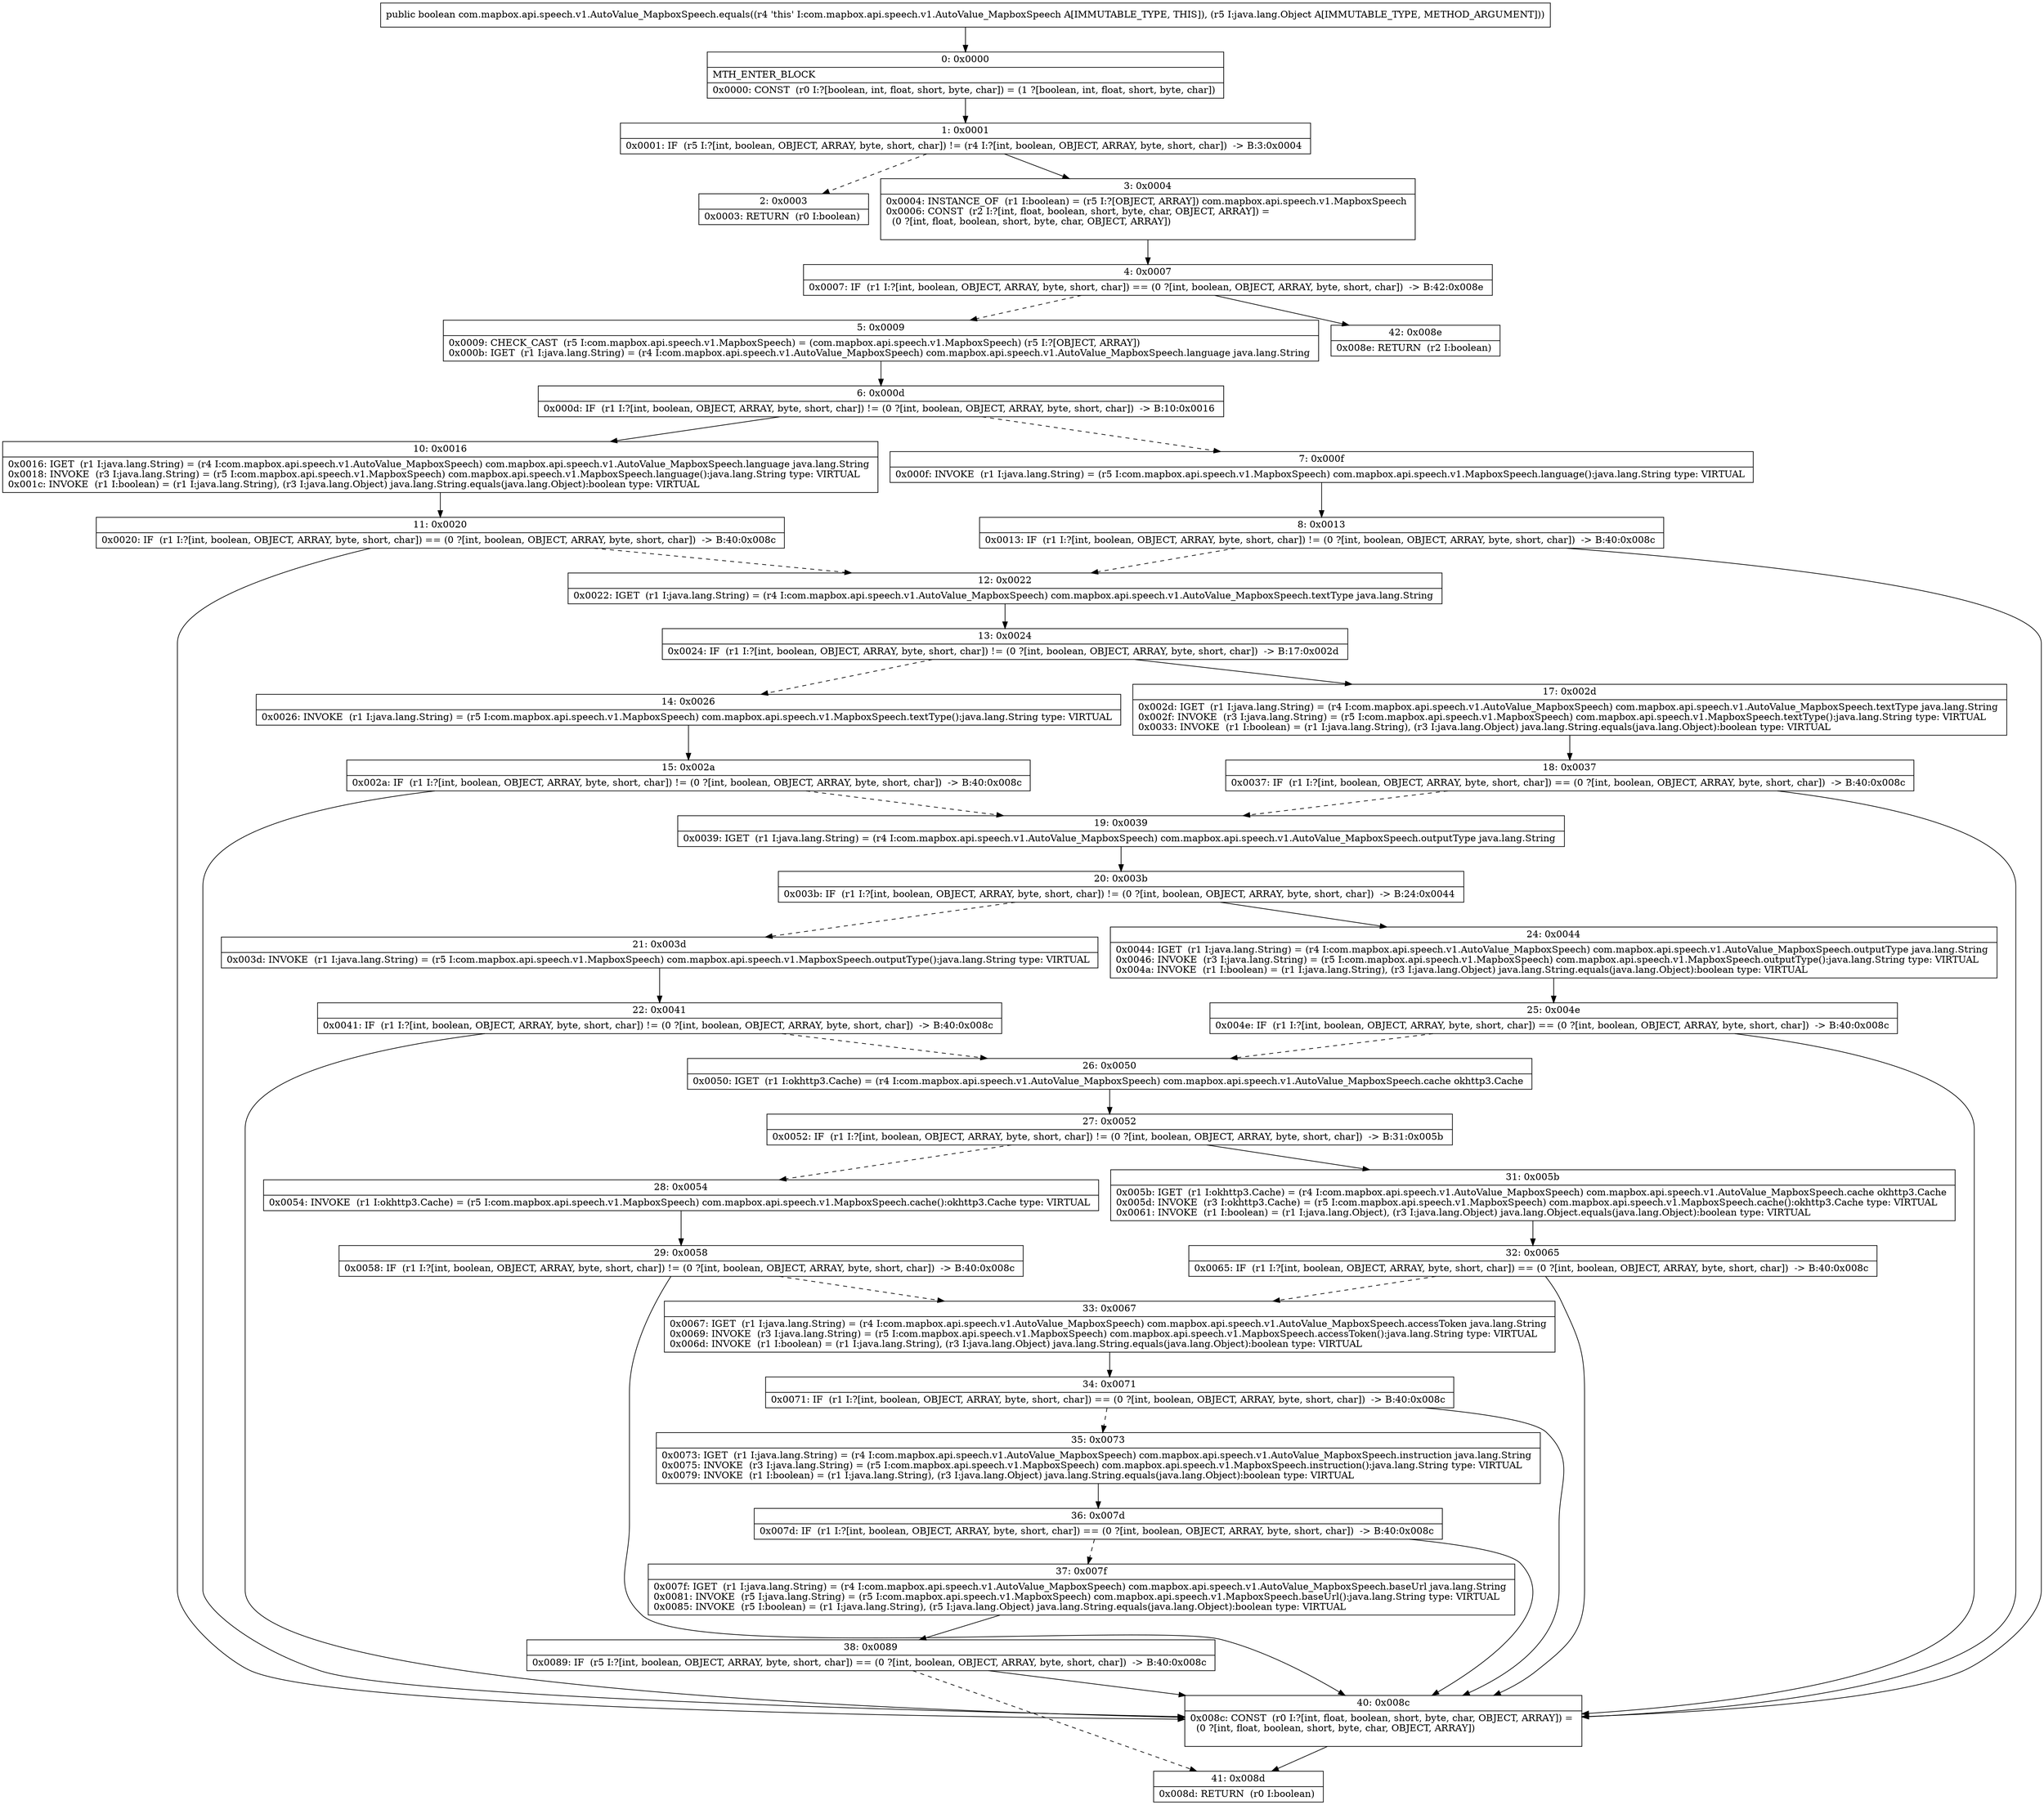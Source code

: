 digraph "CFG forcom.mapbox.api.speech.v1.AutoValue_MapboxSpeech.equals(Ljava\/lang\/Object;)Z" {
Node_0 [shape=record,label="{0\:\ 0x0000|MTH_ENTER_BLOCK\l|0x0000: CONST  (r0 I:?[boolean, int, float, short, byte, char]) = (1 ?[boolean, int, float, short, byte, char]) \l}"];
Node_1 [shape=record,label="{1\:\ 0x0001|0x0001: IF  (r5 I:?[int, boolean, OBJECT, ARRAY, byte, short, char]) != (r4 I:?[int, boolean, OBJECT, ARRAY, byte, short, char])  \-\> B:3:0x0004 \l}"];
Node_2 [shape=record,label="{2\:\ 0x0003|0x0003: RETURN  (r0 I:boolean) \l}"];
Node_3 [shape=record,label="{3\:\ 0x0004|0x0004: INSTANCE_OF  (r1 I:boolean) = (r5 I:?[OBJECT, ARRAY]) com.mapbox.api.speech.v1.MapboxSpeech \l0x0006: CONST  (r2 I:?[int, float, boolean, short, byte, char, OBJECT, ARRAY]) = \l  (0 ?[int, float, boolean, short, byte, char, OBJECT, ARRAY])\l \l}"];
Node_4 [shape=record,label="{4\:\ 0x0007|0x0007: IF  (r1 I:?[int, boolean, OBJECT, ARRAY, byte, short, char]) == (0 ?[int, boolean, OBJECT, ARRAY, byte, short, char])  \-\> B:42:0x008e \l}"];
Node_5 [shape=record,label="{5\:\ 0x0009|0x0009: CHECK_CAST  (r5 I:com.mapbox.api.speech.v1.MapboxSpeech) = (com.mapbox.api.speech.v1.MapboxSpeech) (r5 I:?[OBJECT, ARRAY]) \l0x000b: IGET  (r1 I:java.lang.String) = (r4 I:com.mapbox.api.speech.v1.AutoValue_MapboxSpeech) com.mapbox.api.speech.v1.AutoValue_MapboxSpeech.language java.lang.String \l}"];
Node_6 [shape=record,label="{6\:\ 0x000d|0x000d: IF  (r1 I:?[int, boolean, OBJECT, ARRAY, byte, short, char]) != (0 ?[int, boolean, OBJECT, ARRAY, byte, short, char])  \-\> B:10:0x0016 \l}"];
Node_7 [shape=record,label="{7\:\ 0x000f|0x000f: INVOKE  (r1 I:java.lang.String) = (r5 I:com.mapbox.api.speech.v1.MapboxSpeech) com.mapbox.api.speech.v1.MapboxSpeech.language():java.lang.String type: VIRTUAL \l}"];
Node_8 [shape=record,label="{8\:\ 0x0013|0x0013: IF  (r1 I:?[int, boolean, OBJECT, ARRAY, byte, short, char]) != (0 ?[int, boolean, OBJECT, ARRAY, byte, short, char])  \-\> B:40:0x008c \l}"];
Node_10 [shape=record,label="{10\:\ 0x0016|0x0016: IGET  (r1 I:java.lang.String) = (r4 I:com.mapbox.api.speech.v1.AutoValue_MapboxSpeech) com.mapbox.api.speech.v1.AutoValue_MapboxSpeech.language java.lang.String \l0x0018: INVOKE  (r3 I:java.lang.String) = (r5 I:com.mapbox.api.speech.v1.MapboxSpeech) com.mapbox.api.speech.v1.MapboxSpeech.language():java.lang.String type: VIRTUAL \l0x001c: INVOKE  (r1 I:boolean) = (r1 I:java.lang.String), (r3 I:java.lang.Object) java.lang.String.equals(java.lang.Object):boolean type: VIRTUAL \l}"];
Node_11 [shape=record,label="{11\:\ 0x0020|0x0020: IF  (r1 I:?[int, boolean, OBJECT, ARRAY, byte, short, char]) == (0 ?[int, boolean, OBJECT, ARRAY, byte, short, char])  \-\> B:40:0x008c \l}"];
Node_12 [shape=record,label="{12\:\ 0x0022|0x0022: IGET  (r1 I:java.lang.String) = (r4 I:com.mapbox.api.speech.v1.AutoValue_MapboxSpeech) com.mapbox.api.speech.v1.AutoValue_MapboxSpeech.textType java.lang.String \l}"];
Node_13 [shape=record,label="{13\:\ 0x0024|0x0024: IF  (r1 I:?[int, boolean, OBJECT, ARRAY, byte, short, char]) != (0 ?[int, boolean, OBJECT, ARRAY, byte, short, char])  \-\> B:17:0x002d \l}"];
Node_14 [shape=record,label="{14\:\ 0x0026|0x0026: INVOKE  (r1 I:java.lang.String) = (r5 I:com.mapbox.api.speech.v1.MapboxSpeech) com.mapbox.api.speech.v1.MapboxSpeech.textType():java.lang.String type: VIRTUAL \l}"];
Node_15 [shape=record,label="{15\:\ 0x002a|0x002a: IF  (r1 I:?[int, boolean, OBJECT, ARRAY, byte, short, char]) != (0 ?[int, boolean, OBJECT, ARRAY, byte, short, char])  \-\> B:40:0x008c \l}"];
Node_17 [shape=record,label="{17\:\ 0x002d|0x002d: IGET  (r1 I:java.lang.String) = (r4 I:com.mapbox.api.speech.v1.AutoValue_MapboxSpeech) com.mapbox.api.speech.v1.AutoValue_MapboxSpeech.textType java.lang.String \l0x002f: INVOKE  (r3 I:java.lang.String) = (r5 I:com.mapbox.api.speech.v1.MapboxSpeech) com.mapbox.api.speech.v1.MapboxSpeech.textType():java.lang.String type: VIRTUAL \l0x0033: INVOKE  (r1 I:boolean) = (r1 I:java.lang.String), (r3 I:java.lang.Object) java.lang.String.equals(java.lang.Object):boolean type: VIRTUAL \l}"];
Node_18 [shape=record,label="{18\:\ 0x0037|0x0037: IF  (r1 I:?[int, boolean, OBJECT, ARRAY, byte, short, char]) == (0 ?[int, boolean, OBJECT, ARRAY, byte, short, char])  \-\> B:40:0x008c \l}"];
Node_19 [shape=record,label="{19\:\ 0x0039|0x0039: IGET  (r1 I:java.lang.String) = (r4 I:com.mapbox.api.speech.v1.AutoValue_MapboxSpeech) com.mapbox.api.speech.v1.AutoValue_MapboxSpeech.outputType java.lang.String \l}"];
Node_20 [shape=record,label="{20\:\ 0x003b|0x003b: IF  (r1 I:?[int, boolean, OBJECT, ARRAY, byte, short, char]) != (0 ?[int, boolean, OBJECT, ARRAY, byte, short, char])  \-\> B:24:0x0044 \l}"];
Node_21 [shape=record,label="{21\:\ 0x003d|0x003d: INVOKE  (r1 I:java.lang.String) = (r5 I:com.mapbox.api.speech.v1.MapboxSpeech) com.mapbox.api.speech.v1.MapboxSpeech.outputType():java.lang.String type: VIRTUAL \l}"];
Node_22 [shape=record,label="{22\:\ 0x0041|0x0041: IF  (r1 I:?[int, boolean, OBJECT, ARRAY, byte, short, char]) != (0 ?[int, boolean, OBJECT, ARRAY, byte, short, char])  \-\> B:40:0x008c \l}"];
Node_24 [shape=record,label="{24\:\ 0x0044|0x0044: IGET  (r1 I:java.lang.String) = (r4 I:com.mapbox.api.speech.v1.AutoValue_MapboxSpeech) com.mapbox.api.speech.v1.AutoValue_MapboxSpeech.outputType java.lang.String \l0x0046: INVOKE  (r3 I:java.lang.String) = (r5 I:com.mapbox.api.speech.v1.MapboxSpeech) com.mapbox.api.speech.v1.MapboxSpeech.outputType():java.lang.String type: VIRTUAL \l0x004a: INVOKE  (r1 I:boolean) = (r1 I:java.lang.String), (r3 I:java.lang.Object) java.lang.String.equals(java.lang.Object):boolean type: VIRTUAL \l}"];
Node_25 [shape=record,label="{25\:\ 0x004e|0x004e: IF  (r1 I:?[int, boolean, OBJECT, ARRAY, byte, short, char]) == (0 ?[int, boolean, OBJECT, ARRAY, byte, short, char])  \-\> B:40:0x008c \l}"];
Node_26 [shape=record,label="{26\:\ 0x0050|0x0050: IGET  (r1 I:okhttp3.Cache) = (r4 I:com.mapbox.api.speech.v1.AutoValue_MapboxSpeech) com.mapbox.api.speech.v1.AutoValue_MapboxSpeech.cache okhttp3.Cache \l}"];
Node_27 [shape=record,label="{27\:\ 0x0052|0x0052: IF  (r1 I:?[int, boolean, OBJECT, ARRAY, byte, short, char]) != (0 ?[int, boolean, OBJECT, ARRAY, byte, short, char])  \-\> B:31:0x005b \l}"];
Node_28 [shape=record,label="{28\:\ 0x0054|0x0054: INVOKE  (r1 I:okhttp3.Cache) = (r5 I:com.mapbox.api.speech.v1.MapboxSpeech) com.mapbox.api.speech.v1.MapboxSpeech.cache():okhttp3.Cache type: VIRTUAL \l}"];
Node_29 [shape=record,label="{29\:\ 0x0058|0x0058: IF  (r1 I:?[int, boolean, OBJECT, ARRAY, byte, short, char]) != (0 ?[int, boolean, OBJECT, ARRAY, byte, short, char])  \-\> B:40:0x008c \l}"];
Node_31 [shape=record,label="{31\:\ 0x005b|0x005b: IGET  (r1 I:okhttp3.Cache) = (r4 I:com.mapbox.api.speech.v1.AutoValue_MapboxSpeech) com.mapbox.api.speech.v1.AutoValue_MapboxSpeech.cache okhttp3.Cache \l0x005d: INVOKE  (r3 I:okhttp3.Cache) = (r5 I:com.mapbox.api.speech.v1.MapboxSpeech) com.mapbox.api.speech.v1.MapboxSpeech.cache():okhttp3.Cache type: VIRTUAL \l0x0061: INVOKE  (r1 I:boolean) = (r1 I:java.lang.Object), (r3 I:java.lang.Object) java.lang.Object.equals(java.lang.Object):boolean type: VIRTUAL \l}"];
Node_32 [shape=record,label="{32\:\ 0x0065|0x0065: IF  (r1 I:?[int, boolean, OBJECT, ARRAY, byte, short, char]) == (0 ?[int, boolean, OBJECT, ARRAY, byte, short, char])  \-\> B:40:0x008c \l}"];
Node_33 [shape=record,label="{33\:\ 0x0067|0x0067: IGET  (r1 I:java.lang.String) = (r4 I:com.mapbox.api.speech.v1.AutoValue_MapboxSpeech) com.mapbox.api.speech.v1.AutoValue_MapboxSpeech.accessToken java.lang.String \l0x0069: INVOKE  (r3 I:java.lang.String) = (r5 I:com.mapbox.api.speech.v1.MapboxSpeech) com.mapbox.api.speech.v1.MapboxSpeech.accessToken():java.lang.String type: VIRTUAL \l0x006d: INVOKE  (r1 I:boolean) = (r1 I:java.lang.String), (r3 I:java.lang.Object) java.lang.String.equals(java.lang.Object):boolean type: VIRTUAL \l}"];
Node_34 [shape=record,label="{34\:\ 0x0071|0x0071: IF  (r1 I:?[int, boolean, OBJECT, ARRAY, byte, short, char]) == (0 ?[int, boolean, OBJECT, ARRAY, byte, short, char])  \-\> B:40:0x008c \l}"];
Node_35 [shape=record,label="{35\:\ 0x0073|0x0073: IGET  (r1 I:java.lang.String) = (r4 I:com.mapbox.api.speech.v1.AutoValue_MapboxSpeech) com.mapbox.api.speech.v1.AutoValue_MapboxSpeech.instruction java.lang.String \l0x0075: INVOKE  (r3 I:java.lang.String) = (r5 I:com.mapbox.api.speech.v1.MapboxSpeech) com.mapbox.api.speech.v1.MapboxSpeech.instruction():java.lang.String type: VIRTUAL \l0x0079: INVOKE  (r1 I:boolean) = (r1 I:java.lang.String), (r3 I:java.lang.Object) java.lang.String.equals(java.lang.Object):boolean type: VIRTUAL \l}"];
Node_36 [shape=record,label="{36\:\ 0x007d|0x007d: IF  (r1 I:?[int, boolean, OBJECT, ARRAY, byte, short, char]) == (0 ?[int, boolean, OBJECT, ARRAY, byte, short, char])  \-\> B:40:0x008c \l}"];
Node_37 [shape=record,label="{37\:\ 0x007f|0x007f: IGET  (r1 I:java.lang.String) = (r4 I:com.mapbox.api.speech.v1.AutoValue_MapboxSpeech) com.mapbox.api.speech.v1.AutoValue_MapboxSpeech.baseUrl java.lang.String \l0x0081: INVOKE  (r5 I:java.lang.String) = (r5 I:com.mapbox.api.speech.v1.MapboxSpeech) com.mapbox.api.speech.v1.MapboxSpeech.baseUrl():java.lang.String type: VIRTUAL \l0x0085: INVOKE  (r5 I:boolean) = (r1 I:java.lang.String), (r5 I:java.lang.Object) java.lang.String.equals(java.lang.Object):boolean type: VIRTUAL \l}"];
Node_38 [shape=record,label="{38\:\ 0x0089|0x0089: IF  (r5 I:?[int, boolean, OBJECT, ARRAY, byte, short, char]) == (0 ?[int, boolean, OBJECT, ARRAY, byte, short, char])  \-\> B:40:0x008c \l}"];
Node_40 [shape=record,label="{40\:\ 0x008c|0x008c: CONST  (r0 I:?[int, float, boolean, short, byte, char, OBJECT, ARRAY]) = \l  (0 ?[int, float, boolean, short, byte, char, OBJECT, ARRAY])\l \l}"];
Node_41 [shape=record,label="{41\:\ 0x008d|0x008d: RETURN  (r0 I:boolean) \l}"];
Node_42 [shape=record,label="{42\:\ 0x008e|0x008e: RETURN  (r2 I:boolean) \l}"];
MethodNode[shape=record,label="{public boolean com.mapbox.api.speech.v1.AutoValue_MapboxSpeech.equals((r4 'this' I:com.mapbox.api.speech.v1.AutoValue_MapboxSpeech A[IMMUTABLE_TYPE, THIS]), (r5 I:java.lang.Object A[IMMUTABLE_TYPE, METHOD_ARGUMENT])) }"];
MethodNode -> Node_0;
Node_0 -> Node_1;
Node_1 -> Node_2[style=dashed];
Node_1 -> Node_3;
Node_3 -> Node_4;
Node_4 -> Node_5[style=dashed];
Node_4 -> Node_42;
Node_5 -> Node_6;
Node_6 -> Node_7[style=dashed];
Node_6 -> Node_10;
Node_7 -> Node_8;
Node_8 -> Node_40;
Node_8 -> Node_12[style=dashed];
Node_10 -> Node_11;
Node_11 -> Node_12[style=dashed];
Node_11 -> Node_40;
Node_12 -> Node_13;
Node_13 -> Node_14[style=dashed];
Node_13 -> Node_17;
Node_14 -> Node_15;
Node_15 -> Node_40;
Node_15 -> Node_19[style=dashed];
Node_17 -> Node_18;
Node_18 -> Node_19[style=dashed];
Node_18 -> Node_40;
Node_19 -> Node_20;
Node_20 -> Node_21[style=dashed];
Node_20 -> Node_24;
Node_21 -> Node_22;
Node_22 -> Node_40;
Node_22 -> Node_26[style=dashed];
Node_24 -> Node_25;
Node_25 -> Node_26[style=dashed];
Node_25 -> Node_40;
Node_26 -> Node_27;
Node_27 -> Node_28[style=dashed];
Node_27 -> Node_31;
Node_28 -> Node_29;
Node_29 -> Node_40;
Node_29 -> Node_33[style=dashed];
Node_31 -> Node_32;
Node_32 -> Node_33[style=dashed];
Node_32 -> Node_40;
Node_33 -> Node_34;
Node_34 -> Node_35[style=dashed];
Node_34 -> Node_40;
Node_35 -> Node_36;
Node_36 -> Node_37[style=dashed];
Node_36 -> Node_40;
Node_37 -> Node_38;
Node_38 -> Node_40;
Node_38 -> Node_41[style=dashed];
Node_40 -> Node_41;
}


